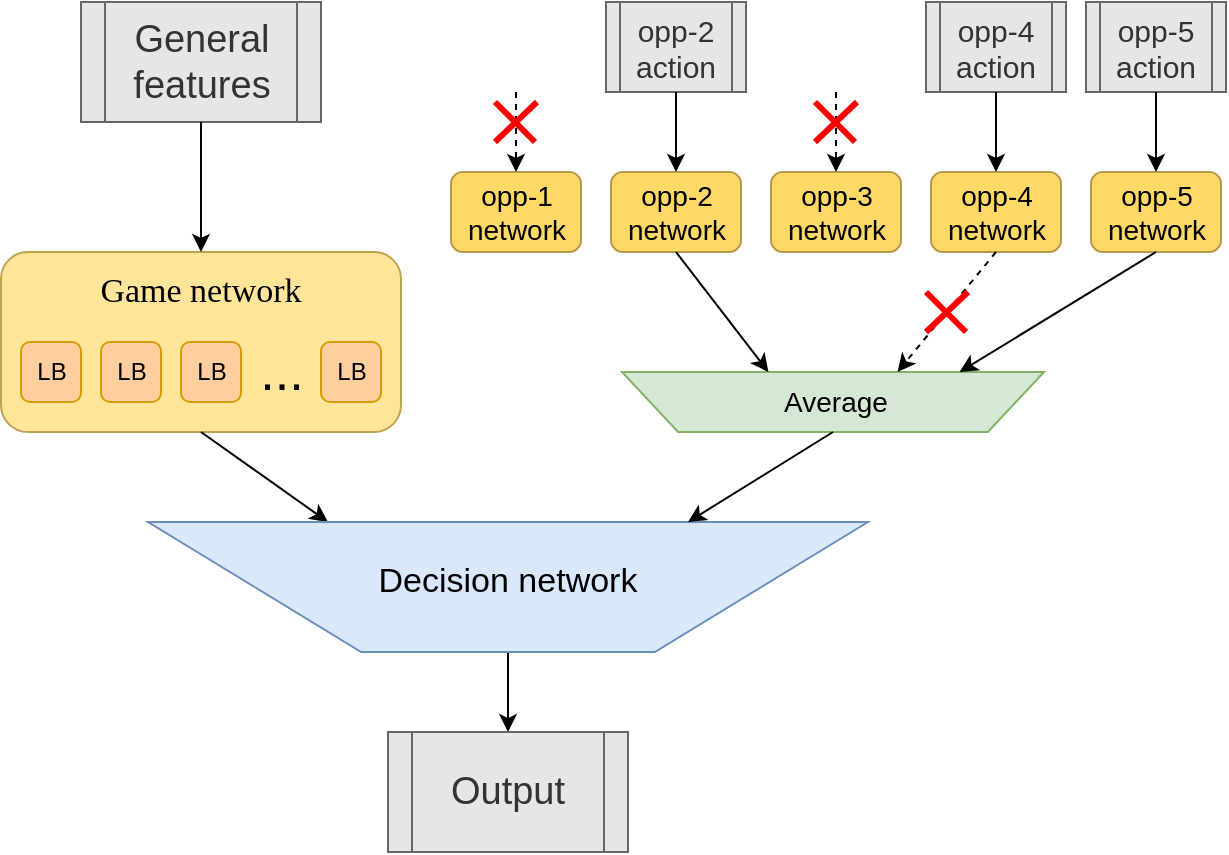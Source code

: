 <mxfile version="10.8.4" type="device"><diagram id="Nujr87CPV6T8Q3hBs17u" name="Page-1"><mxGraphModel dx="1010" dy="543" grid="1" gridSize="10" guides="1" tooltips="1" connect="1" arrows="1" fold="1" page="1" pageScale="1" pageWidth="850" pageHeight="1100" math="0" shadow="0"><root><mxCell id="0"/><mxCell id="1" parent="0"/><mxCell id="yPQdVCDBQvc4E2wcACdI-1" value="&lt;font style=&quot;font-size: 19px&quot;&gt;General&lt;/font&gt;&lt;br&gt;&lt;div&gt;&lt;font style=&quot;font-size: 19px&quot;&gt;features&lt;/font&gt;&lt;/div&gt;" style="shape=process;whiteSpace=wrap;html=1;backgroundOutline=1;fillColor=#E6E6E6;strokeColor=#666666;fontColor=#333333;" parent="1" vertex="1"><mxGeometry x="206.5" y="85" width="120" height="60" as="geometry"/></mxCell><mxCell id="yPQdVCDBQvc4E2wcACdI-4" value="" style="rounded=1;whiteSpace=wrap;html=1;fillColor=#FFE599;strokeColor=#BFA34D;" parent="1" vertex="1"><mxGeometry x="166.5" y="210" width="200" height="90" as="geometry"/></mxCell><mxCell id="yPQdVCDBQvc4E2wcACdI-6" value="" style="endArrow=classic;html=1;exitX=0.5;exitY=1;exitDx=0;exitDy=0;entryX=0.5;entryY=0;entryDx=0;entryDy=0;" parent="1" source="yPQdVCDBQvc4E2wcACdI-1" target="yPQdVCDBQvc4E2wcACdI-4" edge="1"><mxGeometry width="50" height="50" relative="1" as="geometry"><mxPoint x="136.5" y="370" as="sourcePoint"/><mxPoint x="276.5" y="180" as="targetPoint"/></mxGeometry></mxCell><mxCell id="yPQdVCDBQvc4E2wcACdI-23" value="" style="endArrow=classic;html=1;strokeWidth=1;exitX=0.5;exitY=1;exitDx=0;exitDy=0;entryX=0.75;entryY=1;entryDx=0;entryDy=0;" parent="1" source="yPQdVCDBQvc4E2wcACdI-4" target="yPQdVCDBQvc4E2wcACdI-29" edge="1"><mxGeometry width="50" height="50" relative="1" as="geometry"><mxPoint x="200" y="540" as="sourcePoint"/><mxPoint x="340" y="330" as="targetPoint"/></mxGeometry></mxCell><mxCell id="yPQdVCDBQvc4E2wcACdI-26" value="" style="endArrow=classic;html=1;strokeWidth=1;exitX=0.5;exitY=1;exitDx=0;exitDy=0;entryX=0.5;entryY=0;entryDx=0;entryDy=0;" parent="1" target="yPQdVCDBQvc4E2wcACdI-28" edge="1"><mxGeometry width="50" height="50" relative="1" as="geometry"><mxPoint x="420" y="400" as="sourcePoint"/><mxPoint x="420" y="450" as="targetPoint"/></mxGeometry></mxCell><mxCell id="yPQdVCDBQvc4E2wcACdI-28" value="&lt;font style=&quot;font-size: 19px&quot;&gt;Output&lt;/font&gt;" style="shape=process;whiteSpace=wrap;html=1;backgroundOutline=1;fillColor=#E6E6E6;strokeColor=#666666;fontColor=#333333;" parent="1" vertex="1"><mxGeometry x="360" y="450" width="120" height="60" as="geometry"/></mxCell><mxCell id="yPQdVCDBQvc4E2wcACdI-29" value="" style="shape=trapezoid;perimeter=trapezoidPerimeter;whiteSpace=wrap;html=1;fillColor=#dae8fc;rotation=180;strokeColor=#6c8ebf;size=0.296;" parent="1" vertex="1"><mxGeometry x="240" y="345" width="360" height="65" as="geometry"/></mxCell><mxCell id="yPQdVCDBQvc4E2wcACdI-30" value="&lt;font style=&quot;font-size: 17px&quot;&gt;Decision network&lt;/font&gt;" style="text;html=1;strokeColor=none;fillColor=none;align=center;verticalAlign=middle;whiteSpace=wrap;rounded=0;" parent="1" vertex="1"><mxGeometry x="315" y="365" width="210" height="20" as="geometry"/></mxCell><mxCell id="yPQdVCDBQvc4E2wcACdI-32" value="LB" style="rounded=1;whiteSpace=wrap;html=1;strokeColor=#d79b00;fillColor=#FFCE9F;" parent="1" vertex="1"><mxGeometry x="176.5" y="255" width="30" height="30" as="geometry"/></mxCell><mxCell id="yPQdVCDBQvc4E2wcACdI-33" value="LB" style="rounded=1;whiteSpace=wrap;html=1;strokeColor=#d79b00;fillColor=#FFCE9F;" parent="1" vertex="1"><mxGeometry x="216.5" y="255" width="30" height="30" as="geometry"/></mxCell><mxCell id="yPQdVCDBQvc4E2wcACdI-34" value="LB" style="rounded=1;whiteSpace=wrap;html=1;strokeColor=#d79b00;fillColor=#FFCE9F;" parent="1" vertex="1"><mxGeometry x="256.5" y="255" width="30" height="30" as="geometry"/></mxCell><mxCell id="yPQdVCDBQvc4E2wcACdI-35" value="LB" style="rounded=1;whiteSpace=wrap;html=1;strokeColor=#d79b00;fillColor=#FFCE9F;" parent="1" vertex="1"><mxGeometry x="326.5" y="255" width="30" height="30" as="geometry"/></mxCell><mxCell id="yPQdVCDBQvc4E2wcACdI-36" value="..." style="text;html=1;strokeColor=none;fillColor=none;align=center;verticalAlign=middle;whiteSpace=wrap;rounded=0;fontSize=26;" parent="1" vertex="1"><mxGeometry x="286.5" y="260" width="40" height="20" as="geometry"/></mxCell><mxCell id="yPQdVCDBQvc4E2wcACdI-42" value="&lt;font face=&quot;Verdana&quot;&gt;Game network&lt;/font&gt;" style="text;html=1;strokeColor=none;fillColor=none;align=center;verticalAlign=middle;whiteSpace=wrap;rounded=0;fontSize=17;" parent="1" vertex="1"><mxGeometry x="199" y="220" width="135" height="20" as="geometry"/></mxCell><mxCell id="vyJ_6nQpEZmQsJCdW_4Q-3" value="&lt;div style=&quot;font-size: 15px&quot;&gt;opp-2 action&lt;br&gt;&lt;/div&gt;" style="shape=process;whiteSpace=wrap;html=1;backgroundOutline=1;fillColor=#E6E6E6;strokeColor=#666666;fontColor=#333333;" parent="1" vertex="1"><mxGeometry x="469" y="85" width="70" height="45" as="geometry"/></mxCell><mxCell id="vyJ_6nQpEZmQsJCdW_4Q-5" value="&lt;div style=&quot;font-size: 15px&quot;&gt;opp-4 action&lt;br&gt;&lt;/div&gt;" style="shape=process;whiteSpace=wrap;html=1;backgroundOutline=1;fillColor=#E6E6E6;strokeColor=#666666;fontColor=#333333;" parent="1" vertex="1"><mxGeometry x="629" y="85" width="70" height="45" as="geometry"/></mxCell><mxCell id="vyJ_6nQpEZmQsJCdW_4Q-6" value="&lt;div style=&quot;font-size: 15px&quot;&gt;opp-5 action&lt;br&gt;&lt;/div&gt;" style="shape=process;whiteSpace=wrap;html=1;backgroundOutline=1;fillColor=#E6E6E6;strokeColor=#666666;fontColor=#333333;" parent="1" vertex="1"><mxGeometry x="709" y="85" width="70" height="45" as="geometry"/></mxCell><mxCell id="vyJ_6nQpEZmQsJCdW_4Q-8" value="&lt;font style=&quot;font-size: 14px&quot;&gt;opp-1 network&lt;/font&gt;" style="rounded=1;whiteSpace=wrap;html=1;fillColor=#FFD966;strokeColor=#B59A49;" parent="1" vertex="1"><mxGeometry x="391.5" y="170" width="65" height="40" as="geometry"/></mxCell><mxCell id="vyJ_6nQpEZmQsJCdW_4Q-9" value="&lt;font style=&quot;font-size: 14px&quot;&gt;opp-2 network&lt;/font&gt;" style="rounded=1;whiteSpace=wrap;html=1;fillColor=#FFD966;strokeColor=#B59A49;" parent="1" vertex="1"><mxGeometry x="471.5" y="170" width="65" height="40" as="geometry"/></mxCell><mxCell id="vyJ_6nQpEZmQsJCdW_4Q-10" value="&lt;font style=&quot;font-size: 14px&quot;&gt;opp-3 network&lt;/font&gt;" style="rounded=1;whiteSpace=wrap;html=1;fillColor=#FFD966;strokeColor=#B59A49;" parent="1" vertex="1"><mxGeometry x="551.5" y="170" width="65" height="40" as="geometry"/></mxCell><mxCell id="vyJ_6nQpEZmQsJCdW_4Q-11" value="&lt;font style=&quot;font-size: 14px&quot;&gt;opp-4 network&lt;/font&gt;" style="rounded=1;whiteSpace=wrap;html=1;fillColor=#FFD966;strokeColor=#B59A49;" parent="1" vertex="1"><mxGeometry x="631.5" y="170" width="65" height="40" as="geometry"/></mxCell><mxCell id="vyJ_6nQpEZmQsJCdW_4Q-12" value="&lt;font style=&quot;font-size: 14px&quot;&gt;opp-5 network&lt;/font&gt;" style="rounded=1;whiteSpace=wrap;html=1;fillColor=#FFD966;strokeColor=#B59A49;labelBackgroundColor=none;" parent="1" vertex="1"><mxGeometry x="711.5" y="170" width="65" height="40" as="geometry"/></mxCell><mxCell id="vyJ_6nQpEZmQsJCdW_4Q-14" value="" style="endArrow=classic;html=1;exitX=0.5;exitY=1;exitDx=0;exitDy=0;entryX=0.5;entryY=0;entryDx=0;entryDy=0;" parent="1" source="vyJ_6nQpEZmQsJCdW_4Q-3" target="vyJ_6nQpEZmQsJCdW_4Q-9" edge="1"><mxGeometry width="50" height="50" relative="1" as="geometry"><mxPoint x="434" y="130" as="sourcePoint"/><mxPoint x="434" y="165" as="targetPoint"/></mxGeometry></mxCell><mxCell id="vyJ_6nQpEZmQsJCdW_4Q-16" value="" style="endArrow=classic;html=1;exitX=0.5;exitY=1;exitDx=0;exitDy=0;entryX=0.5;entryY=0;entryDx=0;entryDy=0;" parent="1" source="vyJ_6nQpEZmQsJCdW_4Q-5" target="vyJ_6nQpEZmQsJCdW_4Q-11" edge="1"><mxGeometry width="50" height="50" relative="1" as="geometry"><mxPoint x="454" y="150" as="sourcePoint"/><mxPoint x="454" y="185" as="targetPoint"/></mxGeometry></mxCell><mxCell id="vyJ_6nQpEZmQsJCdW_4Q-17" value="" style="endArrow=classic;html=1;exitX=0.5;exitY=1;exitDx=0;exitDy=0;entryX=0.5;entryY=0;entryDx=0;entryDy=0;" parent="1" source="vyJ_6nQpEZmQsJCdW_4Q-6" target="vyJ_6nQpEZmQsJCdW_4Q-12" edge="1"><mxGeometry width="50" height="50" relative="1" as="geometry"><mxPoint x="464" y="160" as="sourcePoint"/><mxPoint x="464" y="195" as="targetPoint"/></mxGeometry></mxCell><mxCell id="vyJ_6nQpEZmQsJCdW_4Q-18" value="" style="shape=trapezoid;perimeter=trapezoidPerimeter;whiteSpace=wrap;html=1;size=0.133;rotation=180;fillColor=#d5e8d4;strokeColor=#82b366;" parent="1" vertex="1"><mxGeometry x="477" y="270" width="211" height="30" as="geometry"/></mxCell><mxCell id="vyJ_6nQpEZmQsJCdW_4Q-22" value="&lt;font style=&quot;font-size: 14px&quot;&gt;Average&lt;/font&gt;" style="text;html=1;strokeColor=none;fillColor=none;align=center;verticalAlign=middle;whiteSpace=wrap;rounded=0;" parent="1" vertex="1"><mxGeometry x="539" y="275" width="90" height="20" as="geometry"/></mxCell><mxCell id="vyJ_6nQpEZmQsJCdW_4Q-23" value="" style="endArrow=classic;html=1;exitX=0.5;exitY=0;exitDx=0;exitDy=0;entryX=0.25;entryY=1;entryDx=0;entryDy=0;" parent="1" source="vyJ_6nQpEZmQsJCdW_4Q-18" target="yPQdVCDBQvc4E2wcACdI-29" edge="1"><mxGeometry width="50" height="50" relative="1" as="geometry"><mxPoint x="755" y="345" as="sourcePoint"/><mxPoint x="805" y="295" as="targetPoint"/></mxGeometry></mxCell><mxCell id="vyJ_6nQpEZmQsJCdW_4Q-25" value="" style="endArrow=classic;html=1;exitX=0.5;exitY=1;exitDx=0;exitDy=0;entryX=0.653;entryY=1;entryDx=0;entryDy=0;entryPerimeter=0;comic=0;startArrow=none;startFill=0;jumpStyle=none;shadow=0;" parent="1" source="vyJ_6nQpEZmQsJCdW_4Q-9" target="vyJ_6nQpEZmQsJCdW_4Q-18" edge="1"><mxGeometry width="50" height="50" relative="1" as="geometry"><mxPoint x="740" y="225" as="sourcePoint"/><mxPoint x="550" y="230" as="targetPoint"/></mxGeometry></mxCell><mxCell id="vyJ_6nQpEZmQsJCdW_4Q-27" value="" style="endArrow=classic;html=1;exitX=0.5;exitY=1;exitDx=0;exitDy=0;entryX=0.347;entryY=1;entryDx=0;entryDy=0;entryPerimeter=0;dashed=1;" parent="1" source="vyJ_6nQpEZmQsJCdW_4Q-11" target="vyJ_6nQpEZmQsJCdW_4Q-18" edge="1"><mxGeometry width="50" height="50" relative="1" as="geometry"><mxPoint x="454" y="225" as="sourcePoint"/><mxPoint x="620" y="240" as="targetPoint"/></mxGeometry></mxCell><mxCell id="vyJ_6nQpEZmQsJCdW_4Q-28" value="" style="endArrow=classic;html=1;exitX=0.5;exitY=1;exitDx=0;exitDy=0;entryX=0.2;entryY=1;entryDx=0;entryDy=0;entryPerimeter=0;" parent="1" source="vyJ_6nQpEZmQsJCdW_4Q-12" target="vyJ_6nQpEZmQsJCdW_4Q-18" edge="1"><mxGeometry width="50" height="50" relative="1" as="geometry"><mxPoint x="464" y="235" as="sourcePoint"/><mxPoint x="700" y="267" as="targetPoint"/></mxGeometry></mxCell><mxCell id="vyJ_6nQpEZmQsJCdW_4Q-40" value="" style="endArrow=none;html=1;shadow=0;strokeColor=#FF0000;strokeWidth=3;" parent="1" edge="1"><mxGeometry width="50" height="50" relative="1" as="geometry"><mxPoint x="629" y="250" as="sourcePoint"/><mxPoint x="650" y="230" as="targetPoint"/></mxGeometry></mxCell><mxCell id="vyJ_6nQpEZmQsJCdW_4Q-41" value="" style="endArrow=none;html=1;shadow=0;strokeColor=#FF0000;strokeWidth=3;" parent="1" edge="1"><mxGeometry width="50" height="50" relative="1" as="geometry"><mxPoint x="649" y="250" as="sourcePoint"/><mxPoint x="629" y="230" as="targetPoint"/></mxGeometry></mxCell><mxCell id="xyTyJEWak2xUCruxsraB-1" value="" style="endArrow=classic;html=1;entryX=0.5;entryY=0;entryDx=0;entryDy=0;dashed=1;" edge="1" parent="1" target="vyJ_6nQpEZmQsJCdW_4Q-8"><mxGeometry width="50" height="50" relative="1" as="geometry"><mxPoint x="424" y="130" as="sourcePoint"/><mxPoint x="424" y="150" as="targetPoint"/></mxGeometry></mxCell><mxCell id="xyTyJEWak2xUCruxsraB-2" value="" style="endArrow=classic;html=1;dashed=1;entryX=0.5;entryY=0;entryDx=0;entryDy=0;" edge="1" parent="1" target="vyJ_6nQpEZmQsJCdW_4Q-10"><mxGeometry width="50" height="50" relative="1" as="geometry"><mxPoint x="584" y="130" as="sourcePoint"/><mxPoint x="600" y="150" as="targetPoint"/></mxGeometry></mxCell><mxCell id="xyTyJEWak2xUCruxsraB-3" value="" style="endArrow=none;html=1;shadow=0;strokeColor=#FF0000;strokeWidth=3;" edge="1" parent="1"><mxGeometry width="50" height="50" relative="1" as="geometry"><mxPoint x="573.5" y="155" as="sourcePoint"/><mxPoint x="594.5" y="135" as="targetPoint"/></mxGeometry></mxCell><mxCell id="xyTyJEWak2xUCruxsraB-4" value="" style="endArrow=none;html=1;shadow=0;strokeColor=#FF0000;strokeWidth=3;" edge="1" parent="1"><mxGeometry width="50" height="50" relative="1" as="geometry"><mxPoint x="593.5" y="155" as="sourcePoint"/><mxPoint x="573.5" y="135" as="targetPoint"/></mxGeometry></mxCell><mxCell id="xyTyJEWak2xUCruxsraB-9" value="" style="endArrow=none;html=1;shadow=0;strokeColor=#FF0000;strokeWidth=3;" edge="1" parent="1"><mxGeometry width="50" height="50" relative="1" as="geometry"><mxPoint x="413.5" y="155" as="sourcePoint"/><mxPoint x="434.5" y="135" as="targetPoint"/></mxGeometry></mxCell><mxCell id="xyTyJEWak2xUCruxsraB-10" value="" style="endArrow=none;html=1;shadow=0;strokeColor=#FF0000;strokeWidth=3;" edge="1" parent="1"><mxGeometry width="50" height="50" relative="1" as="geometry"><mxPoint x="433.5" y="155" as="sourcePoint"/><mxPoint x="413.5" y="135" as="targetPoint"/></mxGeometry></mxCell></root></mxGraphModel></diagram></mxfile>